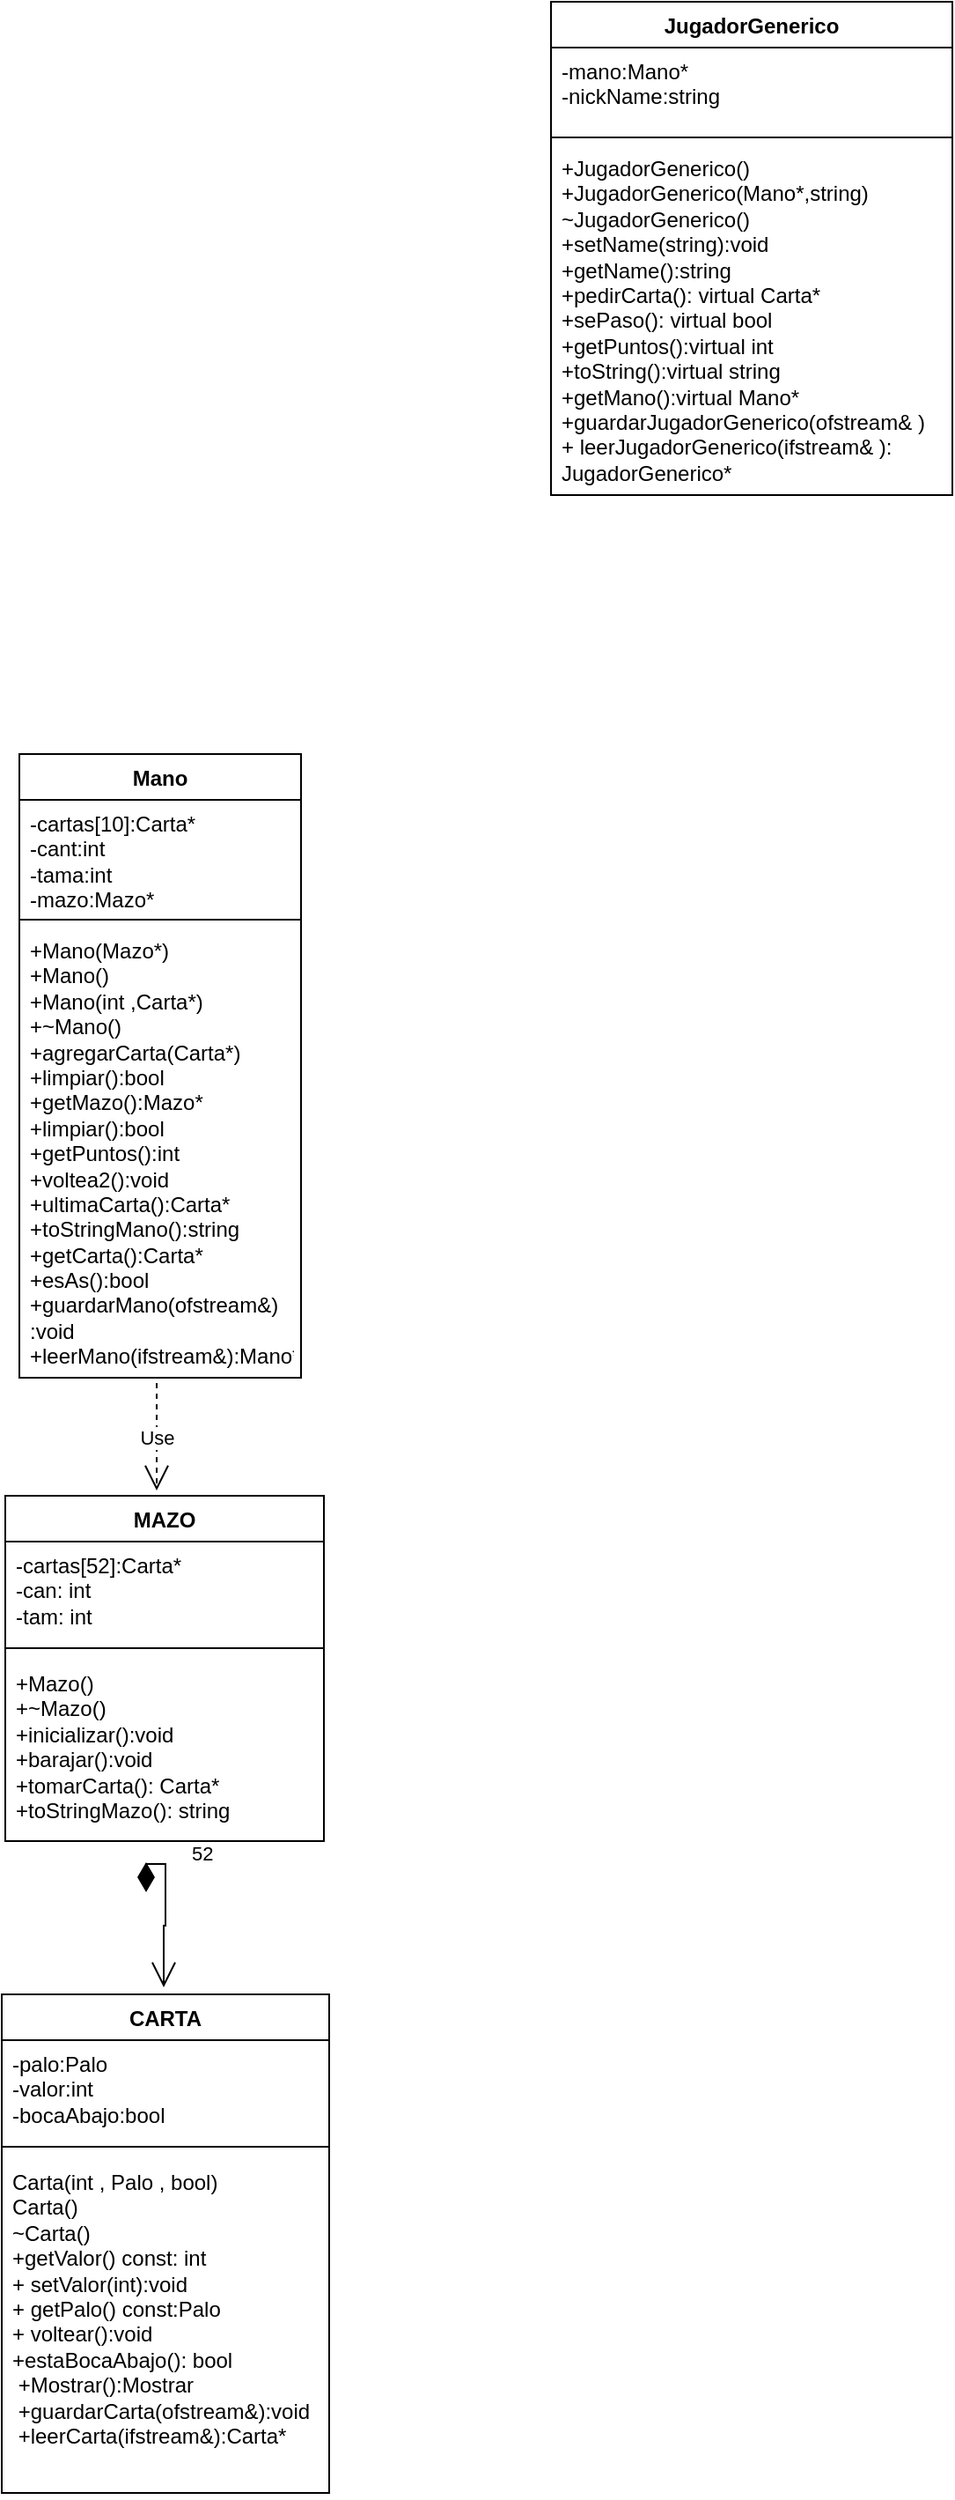 <mxfile version="23.1.2" type="github" pages="2">
  <diagram id="C5RBs43oDa-KdzZeNtuy" name="Page-1">
    <mxGraphModel dx="607" dy="349" grid="0" gridSize="10" guides="1" tooltips="1" connect="1" arrows="1" fold="1" page="1" pageScale="1" pageWidth="900" pageHeight="1600" background="none" math="0" shadow="0">
      <root>
        <mxCell id="WIyWlLk6GJQsqaUBKTNV-0" />
        <mxCell id="WIyWlLk6GJQsqaUBKTNV-1" parent="WIyWlLk6GJQsqaUBKTNV-0" />
        <mxCell id="mG56EEctPgT57r4BzO9k-6" value="CARTA" style="swimlane;fontStyle=1;align=center;verticalAlign=top;childLayout=stackLayout;horizontal=1;startSize=26;horizontalStack=0;resizeParent=1;resizeParentMax=0;resizeLast=0;collapsible=1;marginBottom=0;whiteSpace=wrap;html=1;" parent="WIyWlLk6GJQsqaUBKTNV-1" vertex="1">
          <mxGeometry x="21" y="1305" width="186" height="283" as="geometry">
            <mxRectangle x="38" y="860" width="76" height="26" as="alternateBounds" />
          </mxGeometry>
        </mxCell>
        <mxCell id="mG56EEctPgT57r4BzO9k-7" value="-palo:Palo&lt;br&gt;-valor:int&amp;nbsp;&lt;br&gt;-bocaAbajo:bool" style="text;strokeColor=none;fillColor=none;align=left;verticalAlign=top;spacingLeft=4;spacingRight=4;overflow=hidden;rotatable=0;points=[[0,0.5],[1,0.5]];portConstraint=eastwest;whiteSpace=wrap;html=1;" parent="mG56EEctPgT57r4BzO9k-6" vertex="1">
          <mxGeometry y="26" width="186" height="54" as="geometry" />
        </mxCell>
        <mxCell id="mG56EEctPgT57r4BzO9k-8" value="" style="line;strokeWidth=1;fillColor=none;align=left;verticalAlign=middle;spacingTop=-1;spacingLeft=3;spacingRight=3;rotatable=0;labelPosition=right;points=[];portConstraint=eastwest;strokeColor=inherit;" parent="mG56EEctPgT57r4BzO9k-6" vertex="1">
          <mxGeometry y="80" width="186" height="13" as="geometry" />
        </mxCell>
        <mxCell id="mG56EEctPgT57r4BzO9k-9" value="&lt;div&gt;Carta(int , Palo , bool)&lt;/div&gt;&lt;div&gt;Carta()&lt;/div&gt;&lt;div&gt;~Carta()&lt;/div&gt;&lt;div&gt;&lt;div&gt;+getValor() const: int&amp;nbsp;&lt;/div&gt;&lt;div&gt;+ setValor(int):void&lt;/div&gt;&lt;div&gt;+ getPalo() const:Palo&amp;nbsp;&lt;/div&gt;&lt;div&gt;+ voltear():void&lt;/div&gt;&lt;/div&gt;&lt;div&gt;&lt;div&gt;+estaBocaAbajo(): bool&lt;/div&gt;&lt;div&gt;&amp;nbsp;+Mostrar():Mostrar&lt;/div&gt;&lt;div&gt;&amp;nbsp;+guardarCarta(ofstream&amp;amp;):void&lt;/div&gt;&lt;div&gt;&amp;nbsp;+leerCarta(ifstream&amp;amp;):Carta*&lt;/div&gt;&lt;/div&gt;" style="text;strokeColor=none;fillColor=none;align=left;verticalAlign=top;spacingLeft=4;spacingRight=4;overflow=hidden;rotatable=0;points=[[0,0.5],[1,0.5]];portConstraint=eastwest;whiteSpace=wrap;html=1;" parent="mG56EEctPgT57r4BzO9k-6" vertex="1">
          <mxGeometry y="93" width="186" height="190" as="geometry" />
        </mxCell>
        <mxCell id="3B4X8Er8J08apR_vHpT9-0" value="MAZO" style="swimlane;fontStyle=1;align=center;verticalAlign=top;childLayout=stackLayout;horizontal=1;startSize=26;horizontalStack=0;resizeParent=1;resizeParentMax=0;resizeLast=0;collapsible=1;marginBottom=0;whiteSpace=wrap;html=1;" vertex="1" parent="WIyWlLk6GJQsqaUBKTNV-1">
          <mxGeometry x="23" y="1022" width="181" height="196" as="geometry">
            <mxRectangle x="38" y="860" width="76" height="26" as="alternateBounds" />
          </mxGeometry>
        </mxCell>
        <mxCell id="3B4X8Er8J08apR_vHpT9-1" value="&lt;div&gt;-cartas[52]:Carta*&lt;/div&gt;&lt;div&gt;-can: int&lt;/div&gt;&lt;div&gt;-tam: int&lt;/div&gt;" style="text;strokeColor=none;fillColor=none;align=left;verticalAlign=top;spacingLeft=4;spacingRight=4;overflow=hidden;rotatable=0;points=[[0,0.5],[1,0.5]];portConstraint=eastwest;whiteSpace=wrap;html=1;" vertex="1" parent="3B4X8Er8J08apR_vHpT9-0">
          <mxGeometry y="26" width="181" height="54" as="geometry" />
        </mxCell>
        <mxCell id="3B4X8Er8J08apR_vHpT9-2" value="" style="line;strokeWidth=1;fillColor=none;align=left;verticalAlign=middle;spacingTop=-1;spacingLeft=3;spacingRight=3;rotatable=0;labelPosition=right;points=[];portConstraint=eastwest;strokeColor=inherit;" vertex="1" parent="3B4X8Er8J08apR_vHpT9-0">
          <mxGeometry y="80" width="181" height="13" as="geometry" />
        </mxCell>
        <mxCell id="3B4X8Er8J08apR_vHpT9-3" value="&lt;div&gt;+Mazo()&lt;/div&gt;&lt;div&gt;+~Mazo()&lt;/div&gt;&lt;div&gt;+inicializar():void&lt;/div&gt;&lt;div&gt;+barajar():void&lt;/div&gt;&lt;div&gt;+tomarCarta(): Carta*&lt;/div&gt;&lt;div&gt;+toStringMazo(): string&amp;nbsp;&lt;/div&gt;" style="text;strokeColor=none;fillColor=none;align=left;verticalAlign=top;spacingLeft=4;spacingRight=4;overflow=hidden;rotatable=0;points=[[0,0.5],[1,0.5]];portConstraint=eastwest;whiteSpace=wrap;html=1;" vertex="1" parent="3B4X8Er8J08apR_vHpT9-0">
          <mxGeometry y="93" width="181" height="103" as="geometry" />
        </mxCell>
        <mxCell id="3B4X8Er8J08apR_vHpT9-7" value="52" style="endArrow=open;html=1;endSize=12;startArrow=diamondThin;startSize=14;startFill=1;edgeStyle=orthogonalEdgeStyle;align=left;verticalAlign=bottom;rounded=0;" edge="1" parent="WIyWlLk6GJQsqaUBKTNV-1">
          <mxGeometry x="-0.646" y="13" relative="1" as="geometry">
            <mxPoint x="103" y="1230" as="sourcePoint" />
            <mxPoint x="113" y="1301" as="targetPoint" />
            <Array as="points">
              <mxPoint x="114" y="1231" />
              <mxPoint x="114" y="1266" />
              <mxPoint x="113" y="1266" />
            </Array>
            <mxPoint as="offset" />
          </mxGeometry>
        </mxCell>
        <mxCell id="3B4X8Er8J08apR_vHpT9-8" value="Use" style="endArrow=open;endSize=12;dashed=1;html=1;rounded=0;" edge="1" parent="WIyWlLk6GJQsqaUBKTNV-1">
          <mxGeometry width="160" relative="1" as="geometry">
            <mxPoint x="109" y="958" as="sourcePoint" />
            <mxPoint x="109" y="1019" as="targetPoint" />
          </mxGeometry>
        </mxCell>
        <mxCell id="3B4X8Er8J08apR_vHpT9-9" value="Mano" style="swimlane;fontStyle=1;align=center;verticalAlign=top;childLayout=stackLayout;horizontal=1;startSize=26;horizontalStack=0;resizeParent=1;resizeParentMax=0;resizeLast=0;collapsible=1;marginBottom=0;whiteSpace=wrap;html=1;" vertex="1" parent="WIyWlLk6GJQsqaUBKTNV-1">
          <mxGeometry x="31" y="601" width="160" height="354" as="geometry" />
        </mxCell>
        <mxCell id="3B4X8Er8J08apR_vHpT9-10" value="&lt;div&gt;-cartas[10]:Carta*&lt;/div&gt;&lt;div&gt;-cant:int&lt;/div&gt;&lt;div&gt;-tama:int&amp;nbsp;&lt;/div&gt;&lt;div&gt;-mazo:Mazo*&lt;/div&gt;" style="text;strokeColor=none;fillColor=none;align=left;verticalAlign=top;spacingLeft=4;spacingRight=4;overflow=hidden;rotatable=0;points=[[0,0.5],[1,0.5]];portConstraint=eastwest;whiteSpace=wrap;html=1;" vertex="1" parent="3B4X8Er8J08apR_vHpT9-9">
          <mxGeometry y="26" width="160" height="64" as="geometry" />
        </mxCell>
        <mxCell id="3B4X8Er8J08apR_vHpT9-11" value="" style="line;strokeWidth=1;fillColor=none;align=left;verticalAlign=middle;spacingTop=-1;spacingLeft=3;spacingRight=3;rotatable=0;labelPosition=right;points=[];portConstraint=eastwest;strokeColor=inherit;" vertex="1" parent="3B4X8Er8J08apR_vHpT9-9">
          <mxGeometry y="90" width="160" height="8" as="geometry" />
        </mxCell>
        <mxCell id="3B4X8Er8J08apR_vHpT9-12" value="&lt;div&gt;+Mano(Mazo*)&lt;/div&gt;&lt;div&gt;+Mano()&lt;/div&gt;&lt;div&gt;+Mano(int ,Carta*)&lt;/div&gt;&lt;div&gt;+~Mano()&lt;/div&gt;&lt;div&gt;+agregarCarta(Carta*)&lt;/div&gt;&lt;div&gt;+limpiar():bool&lt;/div&gt;&lt;div&gt;+getMazo():Mazo*&amp;nbsp;&lt;/div&gt;&lt;div&gt;&lt;div&gt;+limpiar():bool&lt;/div&gt;&lt;div&gt;&lt;span style=&quot;background-color: initial;&quot;&gt;+getPuntos():int&lt;/span&gt;&lt;/div&gt;&lt;div&gt;+voltea2():void&lt;/div&gt;&lt;div&gt;+ultimaCarta():Carta*&lt;/div&gt;&lt;div&gt;+toStringMano():string&lt;/div&gt;&lt;div&gt;+getCarta():Carta*&lt;/div&gt;&lt;div&gt;+esAs():bool&amp;nbsp;&lt;/div&gt;&lt;/div&gt;&lt;div&gt;&lt;div&gt;+guardarMano(ofstream&amp;amp;)&lt;/div&gt;&lt;div&gt;:void&lt;/div&gt;&lt;div&gt;+leerMano(ifstream&amp;amp;):Mano*&lt;/div&gt;&lt;/div&gt;" style="text;strokeColor=none;fillColor=none;align=left;verticalAlign=top;spacingLeft=4;spacingRight=4;overflow=hidden;rotatable=0;points=[[0,0.5],[1,0.5]];portConstraint=eastwest;whiteSpace=wrap;html=1;" vertex="1" parent="3B4X8Er8J08apR_vHpT9-9">
          <mxGeometry y="98" width="160" height="256" as="geometry" />
        </mxCell>
        <mxCell id="oz2Mh7I0c5p0uMavqwqS-0" value="JugadorGenerico" style="swimlane;fontStyle=1;align=center;verticalAlign=top;childLayout=stackLayout;horizontal=1;startSize=26;horizontalStack=0;resizeParent=1;resizeParentMax=0;resizeLast=0;collapsible=1;marginBottom=0;whiteSpace=wrap;html=1;" vertex="1" parent="WIyWlLk6GJQsqaUBKTNV-1">
          <mxGeometry x="333" y="174" width="228" height="280" as="geometry" />
        </mxCell>
        <mxCell id="oz2Mh7I0c5p0uMavqwqS-1" value="&lt;div&gt;-mano:Mano*&lt;/div&gt;&lt;div&gt;-nickName:string&lt;/div&gt;" style="text;strokeColor=none;fillColor=none;align=left;verticalAlign=top;spacingLeft=4;spacingRight=4;overflow=hidden;rotatable=0;points=[[0,0.5],[1,0.5]];portConstraint=eastwest;whiteSpace=wrap;html=1;" vertex="1" parent="oz2Mh7I0c5p0uMavqwqS-0">
          <mxGeometry y="26" width="228" height="47" as="geometry" />
        </mxCell>
        <mxCell id="oz2Mh7I0c5p0uMavqwqS-2" value="" style="line;strokeWidth=1;fillColor=none;align=left;verticalAlign=middle;spacingTop=-1;spacingLeft=3;spacingRight=3;rotatable=0;labelPosition=right;points=[];portConstraint=eastwest;strokeColor=inherit;" vertex="1" parent="oz2Mh7I0c5p0uMavqwqS-0">
          <mxGeometry y="73" width="228" height="8" as="geometry" />
        </mxCell>
        <mxCell id="oz2Mh7I0c5p0uMavqwqS-3" value="&lt;div&gt;+JugadorGenerico()&lt;/div&gt;&lt;div&gt;+JugadorGenerico(Mano*,string)&lt;/div&gt;&lt;div&gt;~JugadorGenerico()&lt;/div&gt;&lt;div&gt;+setName(string):void&lt;/div&gt;&lt;div&gt;+getName():string&lt;/div&gt;&lt;div&gt;+pedirCarta(): virtual Carta*&lt;/div&gt;&lt;div&gt;&lt;span style=&quot;background-color: initial;&quot;&gt;+sePaso(): virtual bool&lt;/span&gt;&lt;/div&gt;&lt;div&gt;+getPuntos():virtual int&lt;/div&gt;&lt;div&gt;+toString():virtual string&lt;/div&gt;&lt;div&gt;+getMano():virtual Mano*&amp;nbsp;&amp;nbsp;&lt;/div&gt;&lt;div&gt;+guardarJugadorGenerico(ofstream&amp;amp; )&lt;/div&gt;&lt;div&gt;+ leerJugadorGenerico(ifstream&amp;amp; ): JugadorGenerico*&lt;/div&gt;" style="text;strokeColor=none;fillColor=none;align=left;verticalAlign=top;spacingLeft=4;spacingRight=4;overflow=hidden;rotatable=0;points=[[0,0.5],[1,0.5]];portConstraint=eastwest;whiteSpace=wrap;html=1;" vertex="1" parent="oz2Mh7I0c5p0uMavqwqS-0">
          <mxGeometry y="81" width="228" height="199" as="geometry" />
        </mxCell>
      </root>
    </mxGraphModel>
  </diagram>
  <diagram id="Uj6nVzgHi6egSBq6MvqL" name="Página-2">
    <mxGraphModel dx="880" dy="506" grid="1" gridSize="10" guides="1" tooltips="1" connect="1" arrows="1" fold="1" page="1" pageScale="1" pageWidth="827" pageHeight="1169" math="0" shadow="0">
      <root>
        <mxCell id="0" />
        <mxCell id="1" parent="0" />
      </root>
    </mxGraphModel>
  </diagram>
</mxfile>

